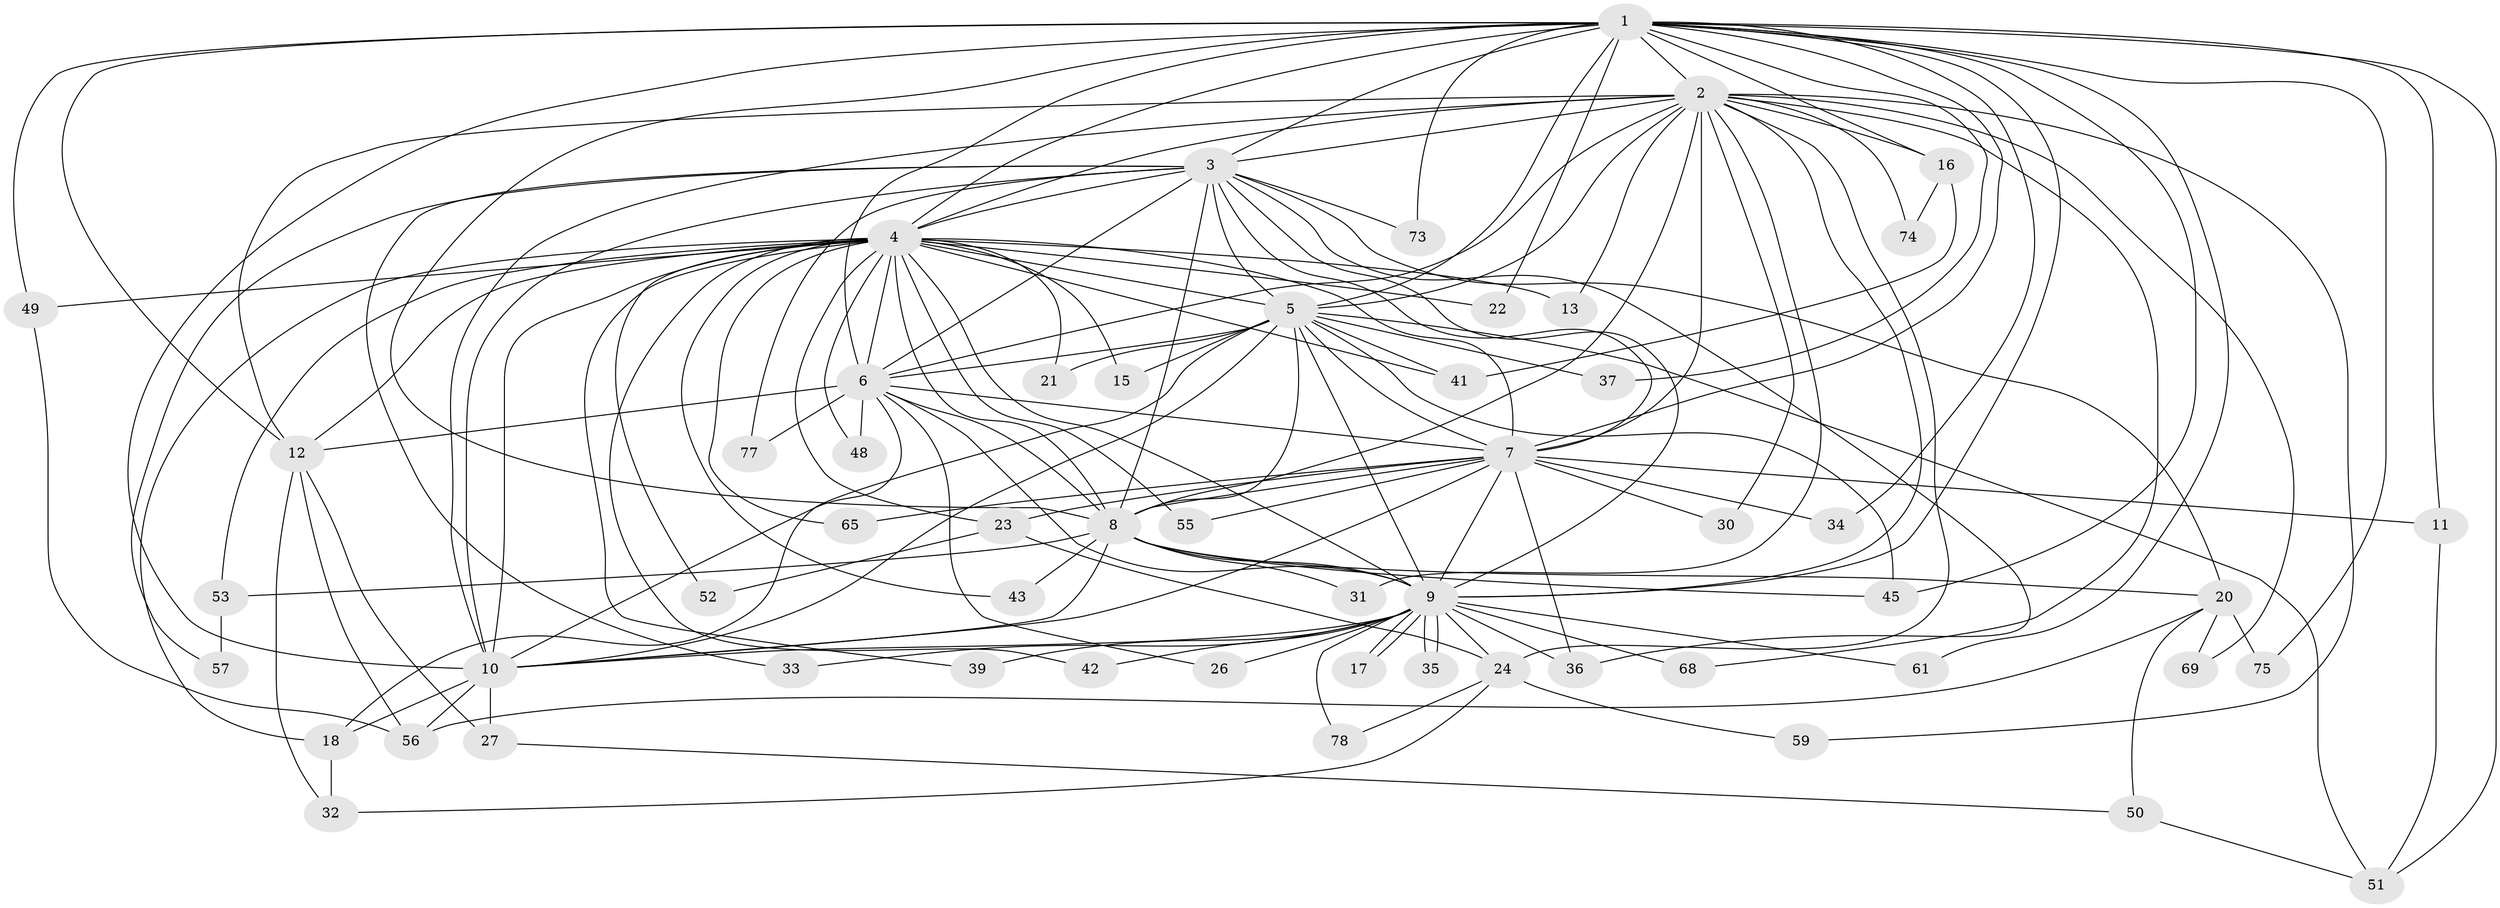 // original degree distribution, {24: 0.012345679012345678, 19: 0.012345679012345678, 17: 0.012345679012345678, 28: 0.012345679012345678, 18: 0.012345679012345678, 16: 0.037037037037037035, 23: 0.012345679012345678, 13: 0.012345679012345678, 3: 0.2222222222222222, 7: 0.012345679012345678, 2: 0.5555555555555556, 4: 0.04938271604938271, 6: 0.024691358024691357, 5: 0.012345679012345678}
// Generated by graph-tools (version 1.1) at 2025/17/03/04/25 18:17:31]
// undirected, 56 vertices, 149 edges
graph export_dot {
graph [start="1"]
  node [color=gray90,style=filled];
  1;
  2;
  3;
  4;
  5 [super="+19+64+47+40+38+25"];
  6;
  7;
  8;
  9 [super="+44+54+14"];
  10 [super="+70"];
  11;
  12 [super="+76+58"];
  13;
  15;
  16;
  17;
  18 [super="+28"];
  20;
  21;
  22;
  23;
  24;
  26;
  27;
  30;
  31;
  32 [super="+63"];
  33;
  34;
  35;
  36 [super="+81"];
  37;
  39;
  41 [super="+79"];
  42;
  43;
  45 [super="+46"];
  48;
  49;
  50;
  51 [super="+67"];
  52;
  53;
  55;
  56 [super="+71+62"];
  57;
  59;
  61;
  65;
  68;
  69;
  73;
  74;
  75;
  77;
  78;
  1 -- 2;
  1 -- 3;
  1 -- 4;
  1 -- 5 [weight=2];
  1 -- 6;
  1 -- 7;
  1 -- 8;
  1 -- 9 [weight=2];
  1 -- 10 [weight=2];
  1 -- 11;
  1 -- 12;
  1 -- 16;
  1 -- 22;
  1 -- 34;
  1 -- 37;
  1 -- 49;
  1 -- 51;
  1 -- 61;
  1 -- 73;
  1 -- 75;
  1 -- 45;
  2 -- 3;
  2 -- 4;
  2 -- 5;
  2 -- 6;
  2 -- 7;
  2 -- 8;
  2 -- 9;
  2 -- 10;
  2 -- 12;
  2 -- 13;
  2 -- 16;
  2 -- 24;
  2 -- 30;
  2 -- 31;
  2 -- 59;
  2 -- 68;
  2 -- 69;
  2 -- 74;
  3 -- 4;
  3 -- 5 [weight=2];
  3 -- 6;
  3 -- 7;
  3 -- 8;
  3 -- 9 [weight=2];
  3 -- 10;
  3 -- 20;
  3 -- 33;
  3 -- 57;
  3 -- 73;
  3 -- 77;
  3 -- 36;
  4 -- 5 [weight=2];
  4 -- 6;
  4 -- 7;
  4 -- 8;
  4 -- 9;
  4 -- 10;
  4 -- 13;
  4 -- 15;
  4 -- 18 [weight=2];
  4 -- 21;
  4 -- 22;
  4 -- 23;
  4 -- 39;
  4 -- 41;
  4 -- 42;
  4 -- 43;
  4 -- 48;
  4 -- 49;
  4 -- 52;
  4 -- 53;
  4 -- 55;
  4 -- 65;
  4 -- 12;
  5 -- 6 [weight=3];
  5 -- 7;
  5 -- 8 [weight=2];
  5 -- 9;
  5 -- 10;
  5 -- 15;
  5 -- 41;
  5 -- 51;
  5 -- 21;
  5 -- 45;
  5 -- 18;
  5 -- 37;
  6 -- 7;
  6 -- 8;
  6 -- 9 [weight=2];
  6 -- 10;
  6 -- 26;
  6 -- 48;
  6 -- 77;
  6 -- 12;
  7 -- 8;
  7 -- 9;
  7 -- 10;
  7 -- 11;
  7 -- 23;
  7 -- 30;
  7 -- 34;
  7 -- 36;
  7 -- 55;
  7 -- 65;
  8 -- 9 [weight=2];
  8 -- 10;
  8 -- 20;
  8 -- 31;
  8 -- 43;
  8 -- 45;
  8 -- 53;
  9 -- 10;
  9 -- 17;
  9 -- 17;
  9 -- 26;
  9 -- 33;
  9 -- 35;
  9 -- 35;
  9 -- 36;
  9 -- 39;
  9 -- 42;
  9 -- 68;
  9 -- 78;
  9 -- 61;
  9 -- 24;
  10 -- 18;
  10 -- 27;
  10 -- 56;
  11 -- 51;
  12 -- 27;
  12 -- 32;
  12 -- 56;
  16 -- 74;
  16 -- 41;
  18 -- 32;
  20 -- 50;
  20 -- 56;
  20 -- 69;
  20 -- 75;
  23 -- 24;
  23 -- 52;
  24 -- 59;
  24 -- 78;
  24 -- 32;
  27 -- 50;
  49 -- 56;
  50 -- 51;
  53 -- 57;
}
